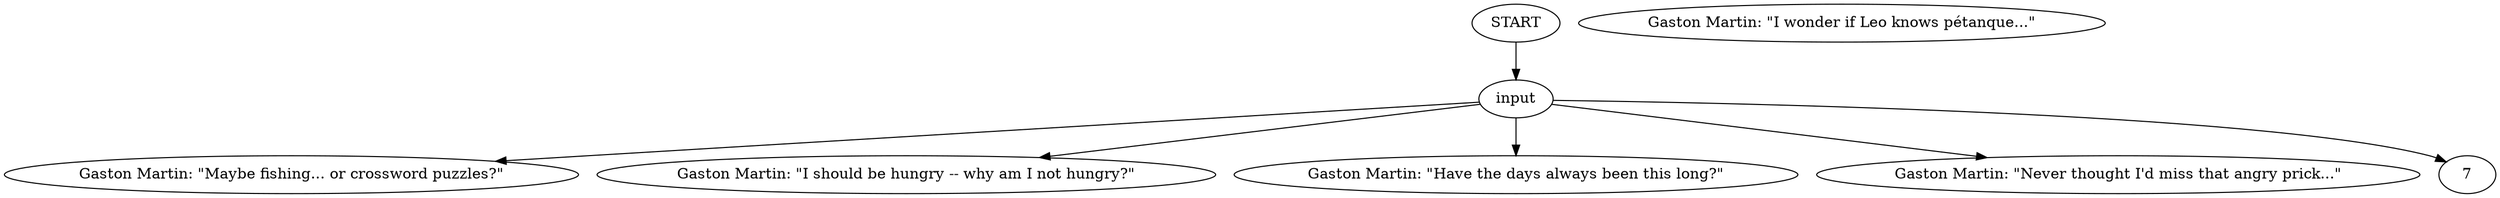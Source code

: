 # PLAZA / GASTON rene dead barks
# René has passed away and Gaston is sitting on a bench.
# ==================================================
digraph G {
	  0 [label="START"];
	  1 [label="input"];
	  2 [label="Gaston Martin: \"I wonder if Leo knows pétanque...\""];
	  3 [label="Gaston Martin: \"Maybe fishing... or crossword puzzles?\""];
	  4 [label="Gaston Martin: \"I should be hungry -- why am I not hungry?\""];
	  5 [label="Gaston Martin: \"Have the days always been this long?\""];
	  6 [label="Gaston Martin: \"Never thought I'd miss that angry prick...\""];
	  0 -> 1
	  1 -> 3
	  1 -> 4
	  1 -> 5
	  1 -> 6
	  1 -> 7
}

